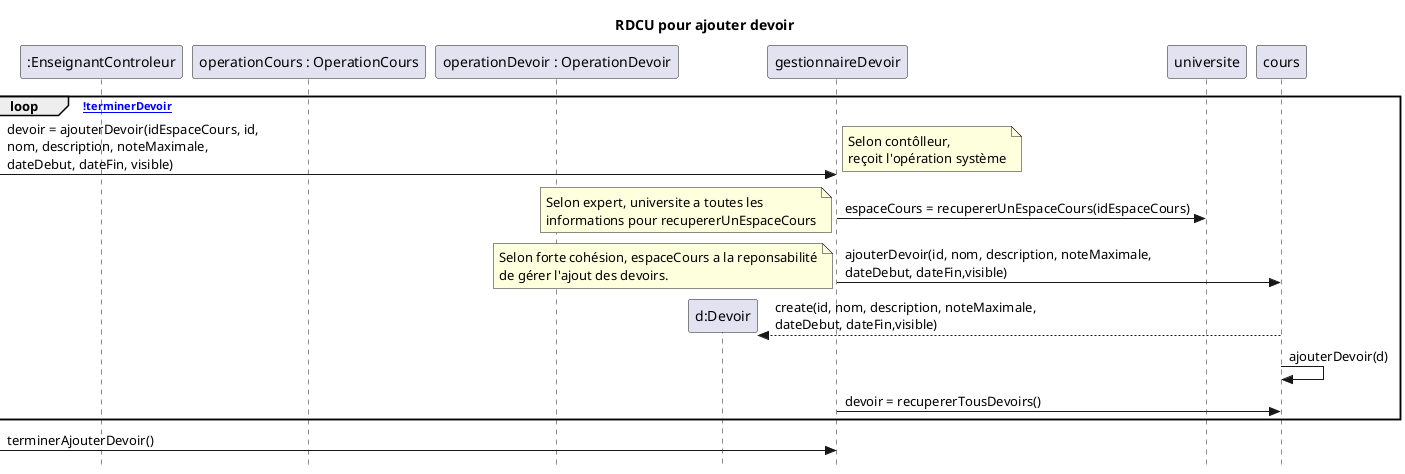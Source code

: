 @startuml ajouterQuestionOld
skinparam style strictuml
skinparam defaultfontname Verdana
title RDCU pour ajouter devoir
participant ":EnseignantControleur" as sga
participant "operationCours : OperationCours" as opCours
participant "operationDevoir : OperationDevoir" as opDevoir
participant "d:Devoir" as devoir


loop [!terminerDevoir]
  ->gestionnaireDevoir : devoir = ajouterDevoir(idEspaceCours, id, \nnom, description, noteMaximale,\ndateDebut, dateFin, visible)
  note left : Selon contôlleur,\nreçoit l'opération système 
  gestionnaireDevoir -> universite : espaceCours = recupererUnEspaceCours(idEspaceCours)
  note left : Selon expert, universite a toutes les\ninformations pour recupererUnEspaceCours
  gestionnaireDevoir -> cours : ajouterDevoir(id, nom, description, noteMaximale, \ndateDebut, dateFin,visible)
  note left : Selon forte cohésion, espaceCours a la reponsabilité\nde gérer l'ajout des devoirs.
  cours-->devoir** : create(id, nom, description, noteMaximale, \ndateDebut, dateFin,visible)
  cours->cours : ajouterDevoir(d)
  gestionnaireDevoir -> cours : devoir = recupererTousDevoirs()
end
-> gestionnaireDevoir : terminerAjouterDevoir()

@enduml